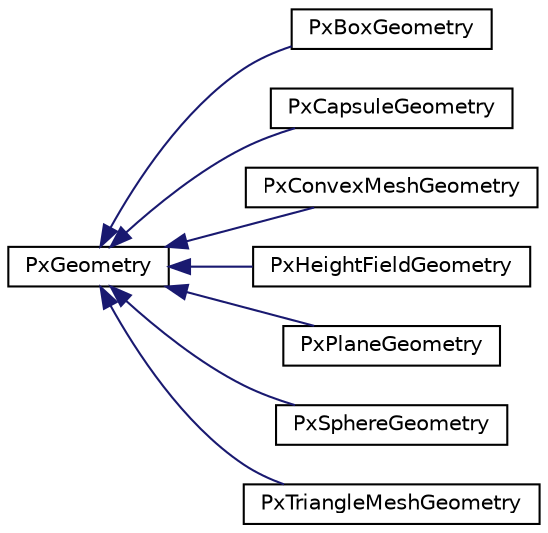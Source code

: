 digraph "Graphical Class Hierarchy"
{
  edge [fontname="Helvetica",fontsize="10",labelfontname="Helvetica",labelfontsize="10"];
  node [fontname="Helvetica",fontsize="10",shape=record];
  rankdir="LR";
  Node0 [label="PxGeometry",height=0.2,width=0.4,color="black", fillcolor="white", style="filled",URL="$classPxGeometry.html",tooltip="A geometry object. "];
  Node0 -> Node1 [dir="back",color="midnightblue",fontsize="10",style="solid",fontname="Helvetica"];
  Node1 [label="PxBoxGeometry",height=0.2,width=0.4,color="black", fillcolor="white", style="filled",URL="$classPxBoxGeometry.html",tooltip="Class representing the geometry of a box. "];
  Node0 -> Node2 [dir="back",color="midnightblue",fontsize="10",style="solid",fontname="Helvetica"];
  Node2 [label="PxCapsuleGeometry",height=0.2,width=0.4,color="black", fillcolor="white", style="filled",URL="$classPxCapsuleGeometry.html",tooltip="Class representing the geometry of a capsule. "];
  Node0 -> Node3 [dir="back",color="midnightblue",fontsize="10",style="solid",fontname="Helvetica"];
  Node3 [label="PxConvexMeshGeometry",height=0.2,width=0.4,color="black", fillcolor="white", style="filled",URL="$classPxConvexMeshGeometry.html",tooltip="Convex mesh geometry class. "];
  Node0 -> Node4 [dir="back",color="midnightblue",fontsize="10",style="solid",fontname="Helvetica"];
  Node4 [label="PxHeightFieldGeometry",height=0.2,width=0.4,color="black", fillcolor="white", style="filled",URL="$classPxHeightFieldGeometry.html",tooltip="Height field geometry class. "];
  Node0 -> Node5 [dir="back",color="midnightblue",fontsize="10",style="solid",fontname="Helvetica"];
  Node5 [label="PxPlaneGeometry",height=0.2,width=0.4,color="black", fillcolor="white", style="filled",URL="$classPxPlaneGeometry.html",tooltip="Class describing a plane geometry. "];
  Node0 -> Node6 [dir="back",color="midnightblue",fontsize="10",style="solid",fontname="Helvetica"];
  Node6 [label="PxSphereGeometry",height=0.2,width=0.4,color="black", fillcolor="white", style="filled",URL="$classPxSphereGeometry.html",tooltip="A class representing the geometry of a sphere. "];
  Node0 -> Node7 [dir="back",color="midnightblue",fontsize="10",style="solid",fontname="Helvetica"];
  Node7 [label="PxTriangleMeshGeometry",height=0.2,width=0.4,color="black", fillcolor="white", style="filled",URL="$classPxTriangleMeshGeometry.html",tooltip="Triangle mesh geometry class. "];
}
